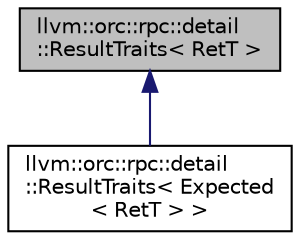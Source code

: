 digraph "llvm::orc::rpc::detail::ResultTraits&lt; RetT &gt;"
{
 // LATEX_PDF_SIZE
  bgcolor="transparent";
  edge [fontname="Helvetica",fontsize="10",labelfontname="Helvetica",labelfontsize="10"];
  node [fontname="Helvetica",fontsize="10",shape="box"];
  Node1 [label="llvm::orc::rpc::detail\l::ResultTraits\< RetT \>",height=0.2,width=0.4,color="black", fillcolor="grey75", style="filled", fontcolor="black",tooltip=" "];
  Node1 -> Node2 [dir="back",color="midnightblue",fontsize="10",style="solid",fontname="Helvetica"];
  Node2 [label="llvm::orc::rpc::detail\l::ResultTraits\< Expected\l\< RetT \> \>",height=0.2,width=0.4,color="black",URL="$classllvm_1_1orc_1_1rpc_1_1detail_1_1ResultTraits_3_01Expected_3_01RetT_01_4_01_4.html",tooltip=" "];
}

